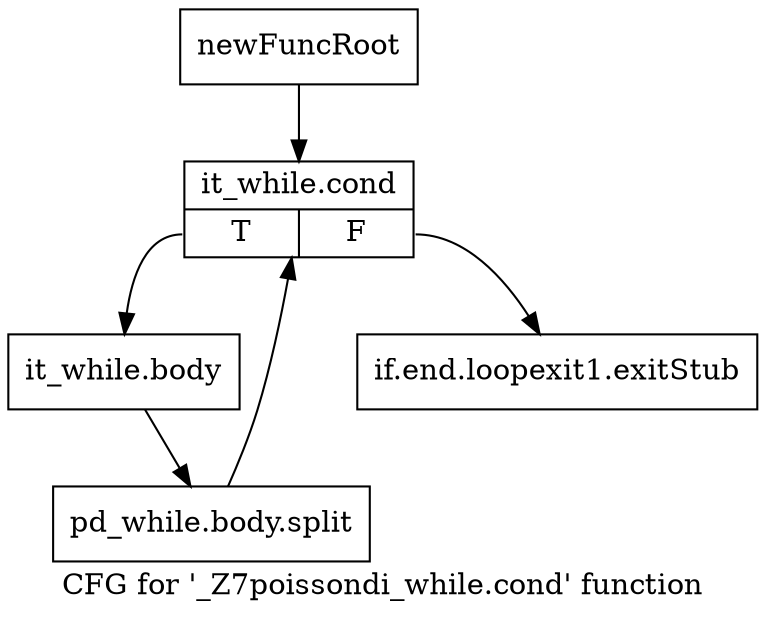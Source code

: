 digraph "CFG for '_Z7poissondi_while.cond' function" {
	label="CFG for '_Z7poissondi_while.cond' function";

	Node0x21b57b0 [shape=record,label="{newFuncRoot}"];
	Node0x21b57b0 -> Node0x21b5850;
	Node0x21b5800 [shape=record,label="{if.end.loopexit1.exitStub}"];
	Node0x21b5850 [shape=record,label="{it_while.cond|{<s0>T|<s1>F}}"];
	Node0x21b5850:s0 -> Node0x21b58a0;
	Node0x21b5850:s1 -> Node0x21b5800;
	Node0x21b58a0 [shape=record,label="{it_while.body}"];
	Node0x21b58a0 -> Node0x46421f0;
	Node0x46421f0 [shape=record,label="{pd_while.body.split}"];
	Node0x46421f0 -> Node0x21b5850;
}
